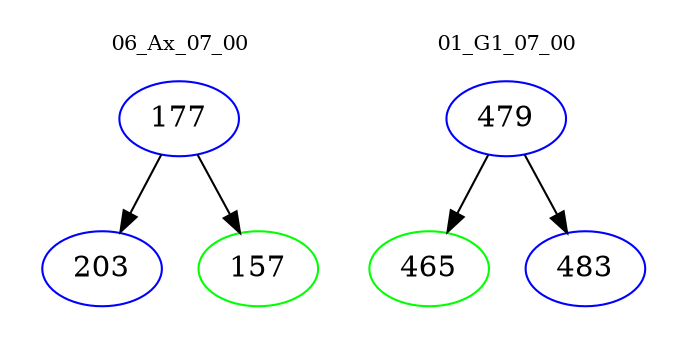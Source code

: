 digraph{
subgraph cluster_0 {
color = white
label = "06_Ax_07_00";
fontsize=10;
T0_177 [label="177", color="blue"]
T0_177 -> T0_203 [color="black"]
T0_203 [label="203", color="blue"]
T0_177 -> T0_157 [color="black"]
T0_157 [label="157", color="green"]
}
subgraph cluster_1 {
color = white
label = "01_G1_07_00";
fontsize=10;
T1_479 [label="479", color="blue"]
T1_479 -> T1_465 [color="black"]
T1_465 [label="465", color="green"]
T1_479 -> T1_483 [color="black"]
T1_483 [label="483", color="blue"]
}
}
